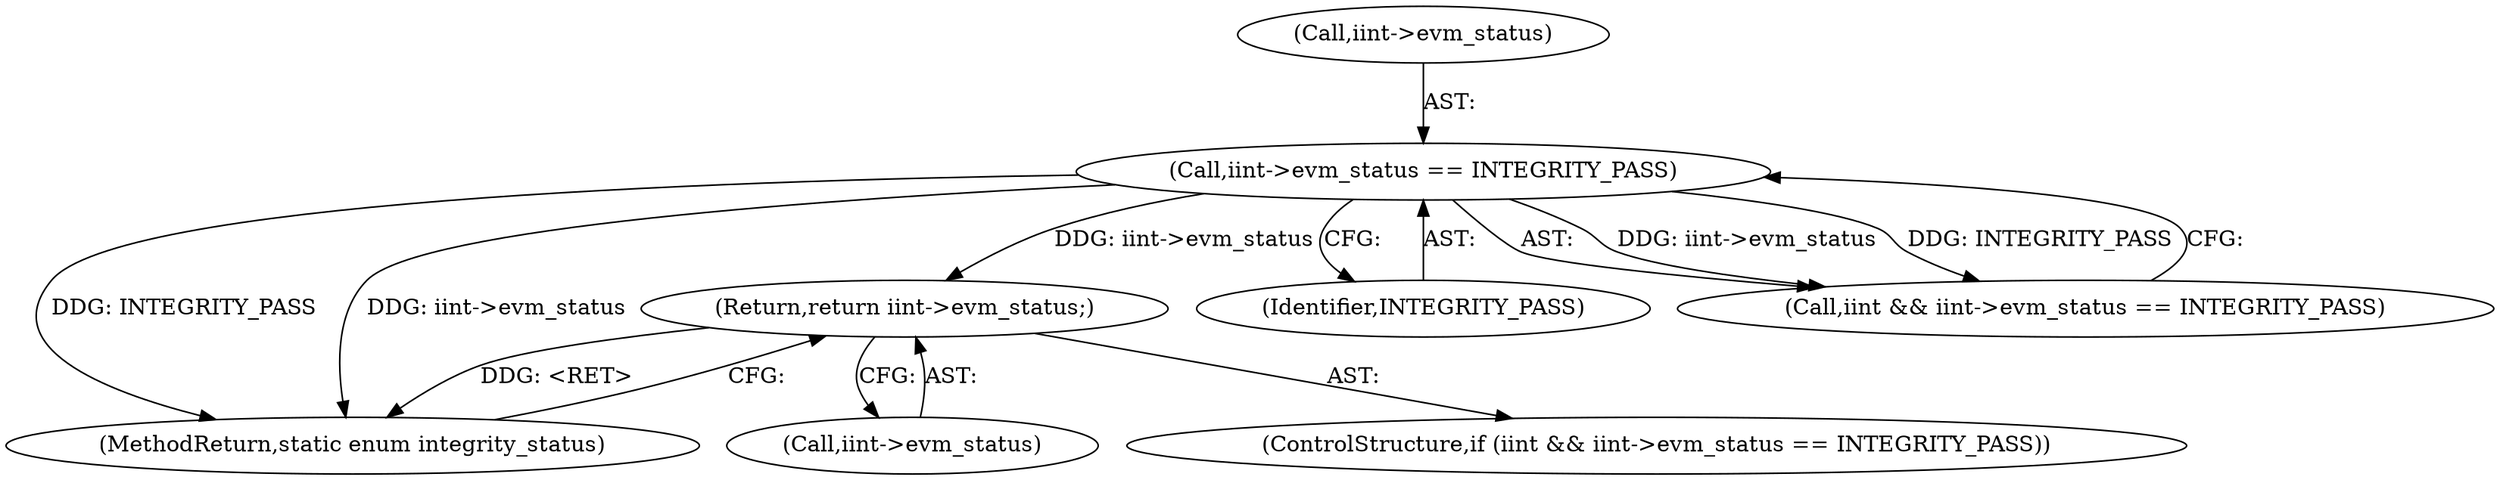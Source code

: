 digraph "0_linux_613317bd212c585c20796c10afe5daaa95d4b0a1@pointer" {
"1000131" [label="(Return,return iint->evm_status;)"];
"1000126" [label="(Call,iint->evm_status == INTEGRITY_PASS)"];
"1000131" [label="(Return,return iint->evm_status;)"];
"1000310" [label="(MethodReturn,static enum integrity_status)"];
"1000126" [label="(Call,iint->evm_status == INTEGRITY_PASS)"];
"1000132" [label="(Call,iint->evm_status)"];
"1000127" [label="(Call,iint->evm_status)"];
"1000123" [label="(ControlStructure,if (iint && iint->evm_status == INTEGRITY_PASS))"];
"1000130" [label="(Identifier,INTEGRITY_PASS)"];
"1000124" [label="(Call,iint && iint->evm_status == INTEGRITY_PASS)"];
"1000131" -> "1000123"  [label="AST: "];
"1000131" -> "1000132"  [label="CFG: "];
"1000132" -> "1000131"  [label="AST: "];
"1000310" -> "1000131"  [label="CFG: "];
"1000131" -> "1000310"  [label="DDG: <RET>"];
"1000126" -> "1000131"  [label="DDG: iint->evm_status"];
"1000126" -> "1000124"  [label="AST: "];
"1000126" -> "1000130"  [label="CFG: "];
"1000127" -> "1000126"  [label="AST: "];
"1000130" -> "1000126"  [label="AST: "];
"1000124" -> "1000126"  [label="CFG: "];
"1000126" -> "1000310"  [label="DDG: INTEGRITY_PASS"];
"1000126" -> "1000310"  [label="DDG: iint->evm_status"];
"1000126" -> "1000124"  [label="DDG: iint->evm_status"];
"1000126" -> "1000124"  [label="DDG: INTEGRITY_PASS"];
}
